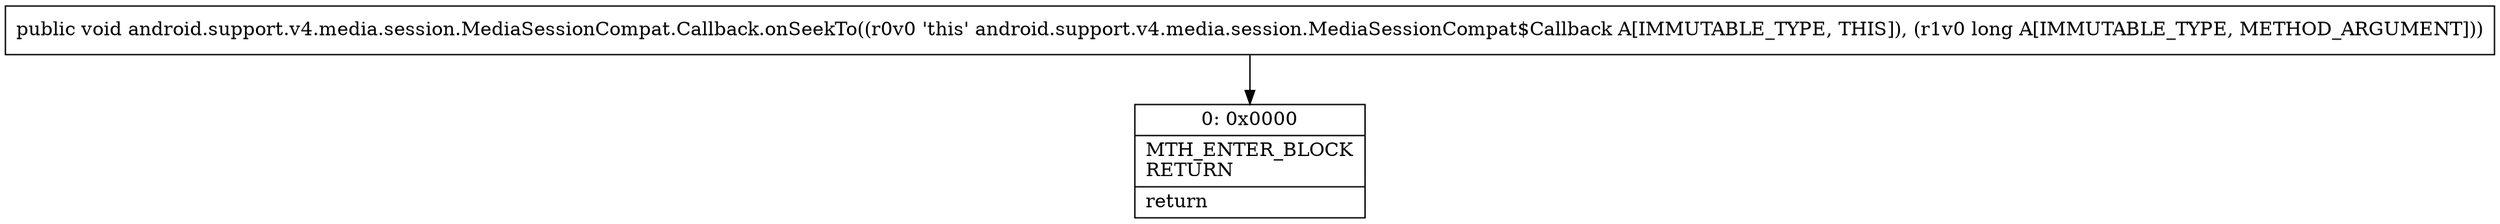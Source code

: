 digraph "CFG forandroid.support.v4.media.session.MediaSessionCompat.Callback.onSeekTo(J)V" {
Node_0 [shape=record,label="{0\:\ 0x0000|MTH_ENTER_BLOCK\lRETURN\l|return\l}"];
MethodNode[shape=record,label="{public void android.support.v4.media.session.MediaSessionCompat.Callback.onSeekTo((r0v0 'this' android.support.v4.media.session.MediaSessionCompat$Callback A[IMMUTABLE_TYPE, THIS]), (r1v0 long A[IMMUTABLE_TYPE, METHOD_ARGUMENT])) }"];
MethodNode -> Node_0;
}

